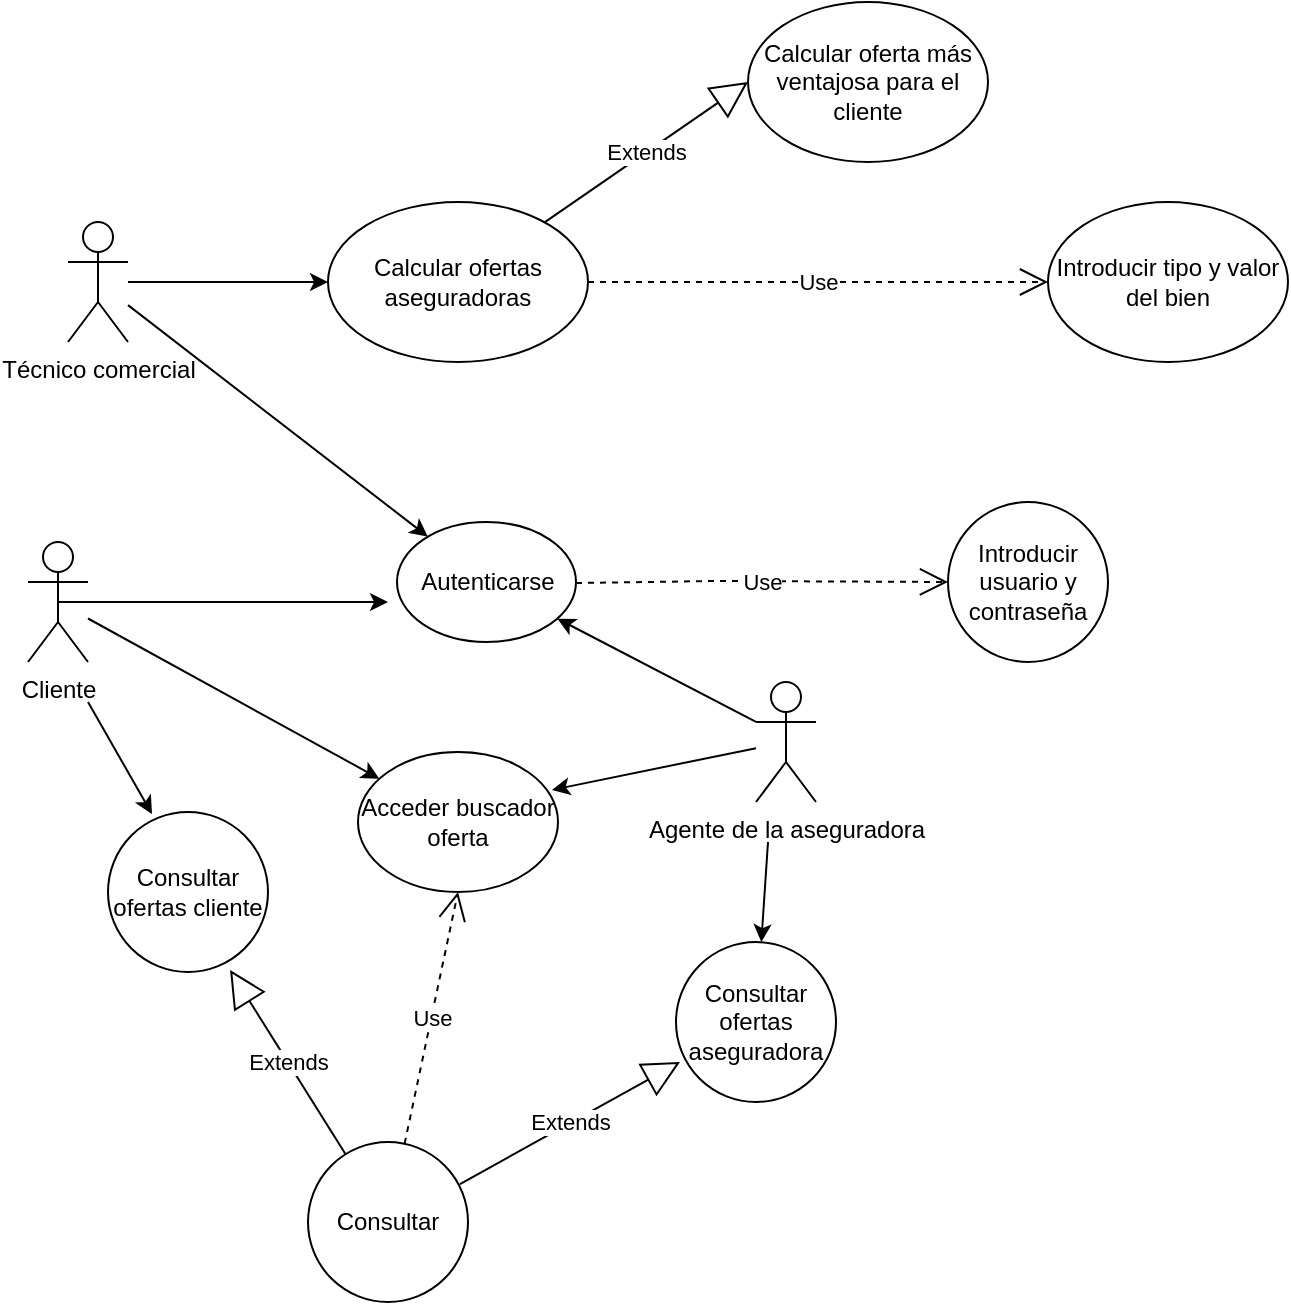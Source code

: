 <mxfile version="20.6.0" type="device"><diagram id="FTfW7GwUrUqFRwX4uLkR" name="Página-1"><mxGraphModel dx="1348" dy="749" grid="1" gridSize="10" guides="1" tooltips="1" connect="1" arrows="1" fold="1" page="1" pageScale="1" pageWidth="827" pageHeight="1169" math="0" shadow="0"><root><mxCell id="0"/><mxCell id="1" parent="0"/><mxCell id="Q1in2PolfPZy9yRZS2KN-3" value="Acceder buscador oferta" style="ellipse;whiteSpace=wrap;html=1;" parent="1" vertex="1"><mxGeometry x="215" y="515" width="100" height="70" as="geometry"/></mxCell><mxCell id="Q1in2PolfPZy9yRZS2KN-4" value="Calcular ofertas aseguradoras" style="ellipse;whiteSpace=wrap;html=1;" parent="1" vertex="1"><mxGeometry x="200" y="240" width="130" height="80" as="geometry"/></mxCell><mxCell id="Q1in2PolfPZy9yRZS2KN-7" value="Consultar ofertas cliente" style="ellipse;whiteSpace=wrap;html=1;aspect=fixed;" parent="1" vertex="1"><mxGeometry x="90" y="545" width="80" height="80" as="geometry"/></mxCell><mxCell id="Q1in2PolfPZy9yRZS2KN-8" value="Consultar ofertas aseguradora" style="ellipse;whiteSpace=wrap;html=1;aspect=fixed;" parent="1" vertex="1"><mxGeometry x="374" y="610" width="80" height="80" as="geometry"/></mxCell><mxCell id="Q1in2PolfPZy9yRZS2KN-14" value="Introducir tipo y valor del bien" style="ellipse;whiteSpace=wrap;html=1;" parent="1" vertex="1"><mxGeometry x="560" y="240" width="120" height="80" as="geometry"/></mxCell><mxCell id="Q1in2PolfPZy9yRZS2KN-20" value="Introducir usuario y contraseña" style="ellipse;whiteSpace=wrap;html=1;aspect=fixed;" parent="1" vertex="1"><mxGeometry x="510" y="390" width="80" height="80" as="geometry"/></mxCell><mxCell id="Q1in2PolfPZy9yRZS2KN-21" value="Técnico comercial" style="shape=umlActor;verticalLabelPosition=bottom;verticalAlign=top;html=1;outlineConnect=0;" parent="1" vertex="1"><mxGeometry x="70" y="250" width="30" height="60" as="geometry"/></mxCell><mxCell id="Q1in2PolfPZy9yRZS2KN-22" value="Cliente" style="shape=umlActor;verticalLabelPosition=bottom;verticalAlign=top;html=1;outlineConnect=0;" parent="1" vertex="1"><mxGeometry x="50" y="410" width="30" height="60" as="geometry"/></mxCell><mxCell id="4Jpf-R9z_VRHYaSjY1ey-3" value="Use" style="endArrow=open;endSize=12;dashed=1;html=1;rounded=0;exitX=1;exitY=0.5;exitDx=0;exitDy=0;" parent="1" source="Q1in2PolfPZy9yRZS2KN-4" edge="1"><mxGeometry width="160" relative="1" as="geometry"><mxPoint x="340" y="220" as="sourcePoint"/><mxPoint x="560" y="280" as="targetPoint"/><Array as="points"><mxPoint x="500" y="280"/></Array></mxGeometry></mxCell><mxCell id="4Jpf-R9z_VRHYaSjY1ey-14" value="Use" style="endArrow=open;endSize=12;dashed=1;html=1;rounded=0;entryX=0.5;entryY=1;entryDx=0;entryDy=0;" parent="1" edge="1" target="Q1in2PolfPZy9yRZS2KN-3" source="IrJNxEn0n8jNaolL024j-7"><mxGeometry width="160" relative="1" as="geometry"><mxPoint x="260" y="749" as="sourcePoint"/><mxPoint x="440" y="749" as="targetPoint"/></mxGeometry></mxCell><mxCell id="4Jpf-R9z_VRHYaSjY1ey-19" value="Autenticarse" style="ellipse;whiteSpace=wrap;html=1;" parent="1" vertex="1"><mxGeometry x="234.5" y="400" width="89.5" height="60" as="geometry"/></mxCell><mxCell id="9kGaqxSheXqgZvTSpgRZ-1" value="" style="endArrow=classic;html=1;rounded=0;" parent="1" source="Q1in2PolfPZy9yRZS2KN-21" target="Q1in2PolfPZy9yRZS2KN-4" edge="1"><mxGeometry width="50" height="50" relative="1" as="geometry"><mxPoint x="180" y="210" as="sourcePoint"/><mxPoint x="219.989" y="215" as="targetPoint"/></mxGeometry></mxCell><mxCell id="9kGaqxSheXqgZvTSpgRZ-2" value="" style="endArrow=classic;html=1;rounded=0;" parent="1" source="Q1in2PolfPZy9yRZS2KN-21" target="4Jpf-R9z_VRHYaSjY1ey-19" edge="1"><mxGeometry width="50" height="50" relative="1" as="geometry"><mxPoint x="180" y="380" as="sourcePoint"/><mxPoint x="321.818" y="277.002" as="targetPoint"/></mxGeometry></mxCell><mxCell id="IrJNxEn0n8jNaolL024j-4" value="Agente de la aseguradora" style="shape=umlActor;verticalLabelPosition=bottom;verticalAlign=top;html=1;outlineConnect=0;" parent="1" vertex="1"><mxGeometry x="414" y="480" width="30" height="60" as="geometry"/></mxCell><mxCell id="IrJNxEn0n8jNaolL024j-7" value="Consultar" style="ellipse;whiteSpace=wrap;html=1;aspect=fixed;" parent="1" vertex="1"><mxGeometry x="190" y="710" width="80" height="80" as="geometry"/></mxCell><mxCell id="IrJNxEn0n8jNaolL024j-8" value="Extends" style="endArrow=block;endSize=16;endFill=0;html=1;rounded=0;entryX=0.763;entryY=0.988;entryDx=0;entryDy=0;entryPerimeter=0;" parent="1" source="IrJNxEn0n8jNaolL024j-7" target="Q1in2PolfPZy9yRZS2KN-7" edge="1"><mxGeometry width="160" relative="1" as="geometry"><mxPoint x="500" y="430" as="sourcePoint"/><mxPoint x="640.5" y="430" as="targetPoint"/></mxGeometry></mxCell><mxCell id="IrJNxEn0n8jNaolL024j-9" value="Extends" style="endArrow=block;endSize=16;endFill=0;html=1;rounded=0;entryX=0.025;entryY=0.75;entryDx=0;entryDy=0;entryPerimeter=0;exitX=0.95;exitY=0.263;exitDx=0;exitDy=0;exitPerimeter=0;" parent="1" source="IrJNxEn0n8jNaolL024j-7" target="Q1in2PolfPZy9yRZS2KN-8" edge="1"><mxGeometry width="160" relative="1" as="geometry"><mxPoint x="510" y="440" as="sourcePoint"/><mxPoint x="620" y="411.04" as="targetPoint"/></mxGeometry></mxCell><mxCell id="o9enHXVY9zffKVsPd-NR-1" value="Use" style="endArrow=open;endSize=12;dashed=1;html=1;rounded=0;exitX=0.992;exitY=0.263;exitDx=0;exitDy=0;exitPerimeter=0;entryX=0;entryY=0.5;entryDx=0;entryDy=0;" parent="1" target="Q1in2PolfPZy9yRZS2KN-20" edge="1"><mxGeometry width="160" relative="1" as="geometry"><mxPoint x="324.0" y="430.52" as="sourcePoint"/><mxPoint x="465.04" y="429.48" as="targetPoint"/><Array as="points"><mxPoint x="395.04" y="429.48"/></Array></mxGeometry></mxCell><mxCell id="o9enHXVY9zffKVsPd-NR-4" value="" style="endArrow=classic;html=1;rounded=0;exitX=0.5;exitY=0.5;exitDx=0;exitDy=0;exitPerimeter=0;" parent="1" source="Q1in2PolfPZy9yRZS2KN-22" edge="1"><mxGeometry width="50" height="50" relative="1" as="geometry"><mxPoint x="90" y="446" as="sourcePoint"/><mxPoint x="230" y="440" as="targetPoint"/></mxGeometry></mxCell><mxCell id="o9enHXVY9zffKVsPd-NR-5" value="" style="endArrow=classic;html=1;rounded=0;exitX=0;exitY=0.333;exitDx=0;exitDy=0;exitPerimeter=0;" parent="1" source="IrJNxEn0n8jNaolL024j-4" target="4Jpf-R9z_VRHYaSjY1ey-19" edge="1"><mxGeometry width="50" height="50" relative="1" as="geometry"><mxPoint x="80" y="514.698" as="sourcePoint"/><mxPoint x="246.022" y="456.02" as="targetPoint"/></mxGeometry></mxCell><mxCell id="o9enHXVY9zffKVsPd-NR-9" value="" style="endArrow=classic;html=1;rounded=0;" parent="1" target="Q1in2PolfPZy9yRZS2KN-8" edge="1"><mxGeometry width="50" height="50" relative="1" as="geometry"><mxPoint x="420" y="560" as="sourcePoint"/><mxPoint x="246.022" y="456.02" as="targetPoint"/></mxGeometry></mxCell><mxCell id="o9enHXVY9zffKVsPd-NR-10" value="" style="endArrow=classic;html=1;rounded=0;entryX=0.275;entryY=0.013;entryDx=0;entryDy=0;entryPerimeter=0;" parent="1" target="Q1in2PolfPZy9yRZS2KN-7" edge="1"><mxGeometry width="50" height="50" relative="1" as="geometry"><mxPoint x="80" y="490" as="sourcePoint"/><mxPoint x="110" y="540" as="targetPoint"/></mxGeometry></mxCell><mxCell id="o9enHXVY9zffKVsPd-NR-11" value="Extends" style="endArrow=block;endSize=16;endFill=0;html=1;rounded=0;entryX=0;entryY=0.5;entryDx=0;entryDy=0;" parent="1" source="Q1in2PolfPZy9yRZS2KN-4" target="o9enHXVY9zffKVsPd-NR-12" edge="1"><mxGeometry width="160" relative="1" as="geometry"><mxPoint x="590" y="140" as="sourcePoint"/><mxPoint x="430" y="180" as="targetPoint"/><Array as="points"/></mxGeometry></mxCell><mxCell id="o9enHXVY9zffKVsPd-NR-12" value="Calcular oferta más ventajosa para el cliente" style="ellipse;whiteSpace=wrap;html=1;" parent="1" vertex="1"><mxGeometry x="410" y="140" width="120" height="80" as="geometry"/></mxCell><mxCell id="bih18x7zU7DXswv8HSav-1" value="" style="endArrow=classic;html=1;rounded=0;" edge="1" parent="1" source="Q1in2PolfPZy9yRZS2KN-22" target="Q1in2PolfPZy9yRZS2KN-3"><mxGeometry width="50" height="50" relative="1" as="geometry"><mxPoint x="90" y="458.96" as="sourcePoint"/><mxPoint x="122" y="515" as="targetPoint"/></mxGeometry></mxCell><mxCell id="bih18x7zU7DXswv8HSav-3" value="" style="endArrow=classic;html=1;rounded=0;entryX=0.97;entryY=0.271;entryDx=0;entryDy=0;entryPerimeter=0;" edge="1" parent="1" source="IrJNxEn0n8jNaolL024j-4" target="Q1in2PolfPZy9yRZS2KN-3"><mxGeometry width="50" height="50" relative="1" as="geometry"><mxPoint x="333.34" y="494.91" as="sourcePoint"/><mxPoint x="330.001" y="544.999" as="targetPoint"/></mxGeometry></mxCell></root></mxGraphModel></diagram></mxfile>